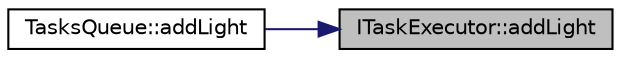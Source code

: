 digraph "ITaskExecutor::addLight"
{
 // LATEX_PDF_SIZE
  edge [fontname="Helvetica",fontsize="10",labelfontname="Helvetica",labelfontsize="10"];
  node [fontname="Helvetica",fontsize="10",shape=record];
  rankdir="RL";
  Node1 [label="ITaskExecutor::addLight",height=0.2,width=0.4,color="black", fillcolor="grey75", style="filled", fontcolor="black",tooltip=" "];
  Node1 -> Node2 [dir="back",color="midnightblue",fontsize="10",style="solid",fontname="Helvetica"];
  Node2 [label="TasksQueue::addLight",height=0.2,width=0.4,color="black", fillcolor="white", style="filled",URL="$class_tasks_queue.html#a27f48baa4705de34269a121321da2696",tooltip=" "];
}
